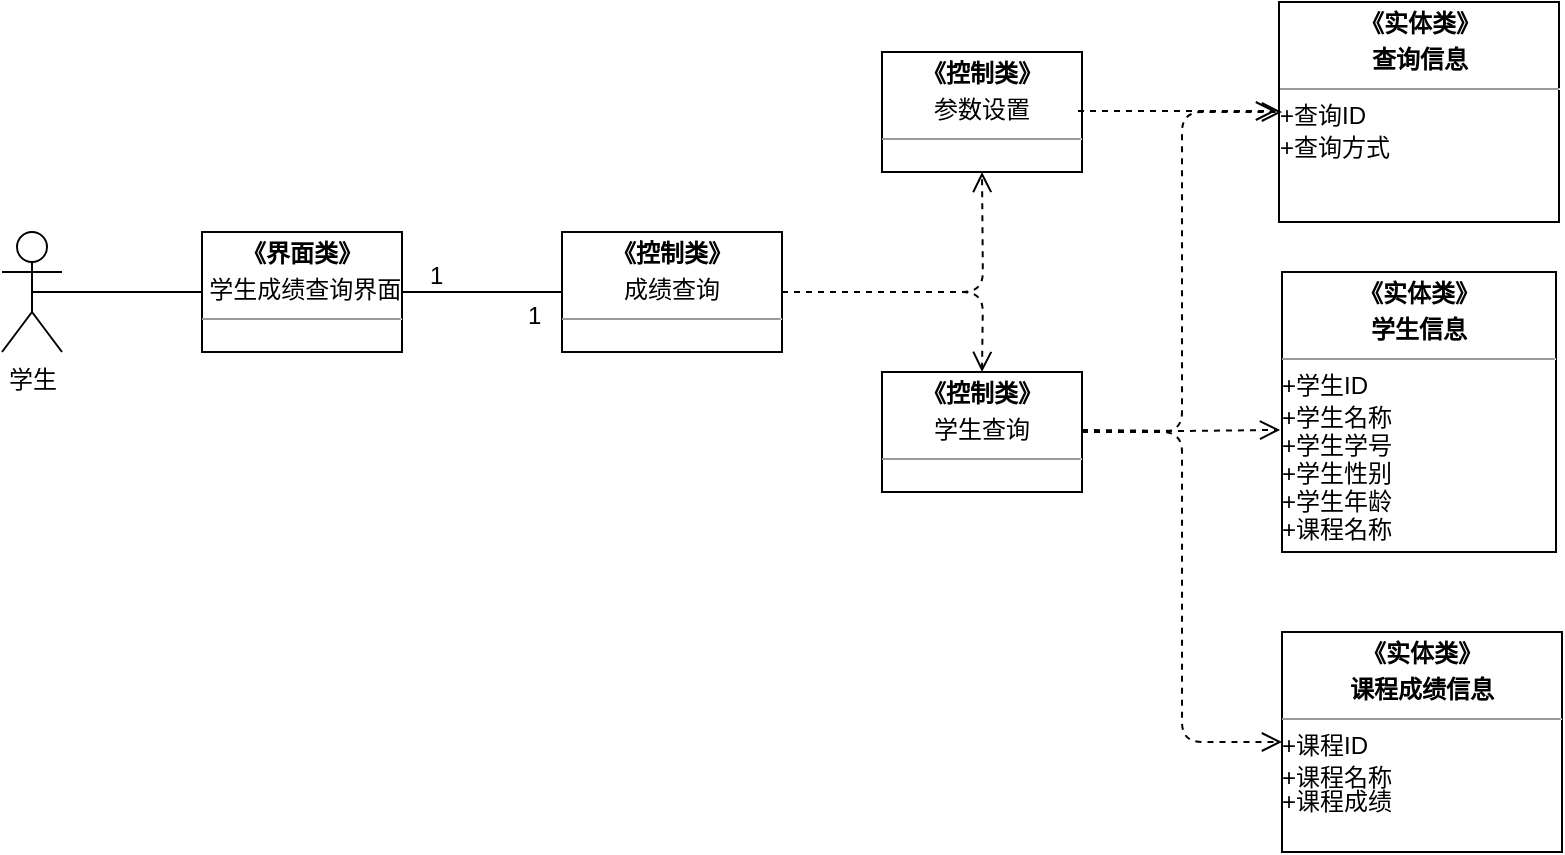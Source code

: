 <mxfile version="10.6.9" type="github"><diagram id="f853YthsLUDElQGWMSZV" name="第 1 页"><mxGraphModel dx="914" dy="567" grid="1" gridSize="10" guides="1" tooltips="1" connect="1" arrows="1" fold="1" page="1" pageScale="1" pageWidth="827" pageHeight="1169" math="0" shadow="0"><root><mxCell id="0"/><mxCell id="1" parent="0"/><mxCell id="13NOCsEax8zZurP0Em62-1" value="学生" style="shape=umlActor;verticalLabelPosition=bottom;labelBackgroundColor=#ffffff;verticalAlign=top;html=1;outlineConnect=0;" vertex="1" parent="1"><mxGeometry x="40" y="240" width="30" height="60" as="geometry"/></mxCell><mxCell id="13NOCsEax8zZurP0Em62-8" value="&lt;p style=&quot;margin: 0px ; margin-top: 4px ; text-align: center&quot;&gt;&lt;b&gt;《界面类》&lt;/b&gt;&lt;/p&gt;&lt;p style=&quot;margin: 0px ; margin-top: 4px ; text-align: center&quot;&gt;&lt;span&gt;&amp;nbsp;学生成绩查询界面&lt;/span&gt;&lt;b&gt;&lt;br&gt;&lt;/b&gt;&lt;/p&gt;&lt;hr size=&quot;1&quot;&gt;&lt;div style=&quot;height: 2px&quot;&gt;&lt;br&gt;&lt;/div&gt;" style="verticalAlign=top;align=left;overflow=fill;fontSize=12;fontFamily=Helvetica;html=1;" vertex="1" parent="1"><mxGeometry x="140" y="240" width="100" height="60" as="geometry"/></mxCell><mxCell id="13NOCsEax8zZurP0Em62-9" value="&lt;p style=&quot;margin: 0px ; margin-top: 4px ; text-align: center&quot;&gt;&lt;b&gt;《控制类》&lt;/b&gt;&lt;/p&gt;&lt;p style=&quot;margin: 0px ; margin-top: 4px ; text-align: center&quot;&gt;&lt;span&gt;成绩查询&lt;/span&gt;&lt;/p&gt;&lt;hr size=&quot;1&quot;&gt;&lt;div style=&quot;height: 2px&quot;&gt;&lt;br&gt;&lt;/div&gt;" style="verticalAlign=top;align=left;overflow=fill;fontSize=12;fontFamily=Helvetica;html=1;" vertex="1" parent="1"><mxGeometry x="320" y="240" width="110" height="60" as="geometry"/></mxCell><mxCell id="13NOCsEax8zZurP0Em62-12" value="&lt;p style=&quot;margin: 0px ; margin-top: 4px ; text-align: center&quot;&gt;&lt;b&gt;《实体类》&lt;/b&gt;&lt;/p&gt;&lt;p style=&quot;margin: 0px ; margin-top: 4px ; text-align: center&quot;&gt;&lt;b&gt;课程成绩信息&lt;/b&gt;&lt;/p&gt;&lt;hr size=&quot;1&quot;&gt;&lt;div style=&quot;height: 2px&quot;&gt;+课程ID&lt;/div&gt;&lt;div style=&quot;height: 2px&quot;&gt;&lt;br&gt;&lt;/div&gt;&lt;div style=&quot;height: 2px&quot;&gt;&lt;br&gt;&lt;/div&gt;&lt;div style=&quot;height: 2px&quot;&gt;&lt;br&gt;&lt;/div&gt;&lt;div style=&quot;height: 2px&quot;&gt;&lt;br&gt;&lt;/div&gt;&lt;div style=&quot;height: 2px&quot;&gt;&lt;br&gt;&lt;/div&gt;&lt;div style=&quot;height: 2px&quot;&gt;&lt;br&gt;&lt;/div&gt;&lt;div style=&quot;height: 2px&quot;&gt;&lt;br&gt;&lt;/div&gt;&lt;div style=&quot;height: 2px&quot;&gt;+课程名称&lt;/div&gt;&lt;div style=&quot;height: 2px&quot;&gt;&lt;br&gt;&lt;/div&gt;&lt;div style=&quot;height: 2px&quot;&gt;&lt;br&gt;&lt;/div&gt;&lt;div style=&quot;height: 2px&quot;&gt;&lt;br&gt;&lt;/div&gt;&lt;div style=&quot;height: 2px&quot;&gt;&lt;br&gt;&lt;/div&gt;&lt;div style=&quot;height: 2px&quot;&gt;&lt;br&gt;&lt;/div&gt;&lt;div style=&quot;height: 2px&quot;&gt;+课程成绩&lt;/div&gt;&lt;div style=&quot;height: 2px&quot;&gt;&lt;br&gt;&lt;/div&gt;&lt;div style=&quot;height: 2px&quot;&gt;&lt;br&gt;&lt;/div&gt;&lt;div style=&quot;height: 2px&quot;&gt;&lt;br&gt;&lt;/div&gt;&lt;div style=&quot;height: 2px&quot;&gt;&lt;br&gt;&lt;/div&gt;&lt;div style=&quot;height: 2px&quot;&gt;&lt;br&gt;&lt;/div&gt;&lt;div style=&quot;height: 2px&quot;&gt;&lt;br&gt;&lt;/div&gt;" style="verticalAlign=top;align=left;overflow=fill;fontSize=12;fontFamily=Helvetica;html=1;" vertex="1" parent="1"><mxGeometry x="680" y="440" width="140" height="110" as="geometry"/></mxCell><mxCell id="13NOCsEax8zZurP0Em62-15" value="&lt;p style=&quot;margin: 0px ; margin-top: 4px ; text-align: center&quot;&gt;&lt;b&gt;《实体类》&lt;/b&gt;&lt;/p&gt;&lt;p style=&quot;margin: 0px ; margin-top: 4px ; text-align: center&quot;&gt;&lt;b&gt;学生信息&lt;/b&gt;&lt;/p&gt;&lt;hr size=&quot;1&quot;&gt;&lt;div style=&quot;height: 2px&quot;&gt;+学生ID&lt;/div&gt;&lt;div style=&quot;height: 2px&quot;&gt;&lt;br&gt;&lt;/div&gt;&lt;div style=&quot;height: 2px&quot;&gt;&lt;br&gt;&lt;/div&gt;&lt;div style=&quot;height: 2px&quot;&gt;&lt;br&gt;&lt;/div&gt;&lt;div style=&quot;height: 2px&quot;&gt;&lt;br&gt;&lt;/div&gt;&lt;div style=&quot;height: 2px&quot;&gt;&lt;br&gt;&lt;/div&gt;&lt;div style=&quot;height: 2px&quot;&gt;&lt;br&gt;&lt;/div&gt;&lt;div style=&quot;height: 2px&quot;&gt;&lt;br&gt;&lt;/div&gt;&lt;div style=&quot;height: 2px&quot;&gt;+学生名称&lt;/div&gt;&lt;div style=&quot;height: 2px&quot;&gt;&lt;br&gt;&lt;/div&gt;&lt;div style=&quot;height: 2px&quot;&gt;&lt;br&gt;&lt;/div&gt;&lt;div style=&quot;height: 2px&quot;&gt;&lt;br&gt;&lt;/div&gt;&lt;div style=&quot;height: 2px&quot;&gt;&lt;br&gt;&lt;/div&gt;&lt;div style=&quot;height: 2px&quot;&gt;&lt;br&gt;&lt;/div&gt;&lt;div style=&quot;height: 2px&quot;&gt;&lt;br&gt;&lt;/div&gt;&lt;div style=&quot;height: 2px&quot;&gt;+学生学号&lt;/div&gt;&lt;div style=&quot;height: 2px&quot;&gt;&lt;br&gt;&lt;/div&gt;&lt;div style=&quot;height: 2px&quot;&gt;&lt;br&gt;&lt;/div&gt;&lt;div style=&quot;height: 2px&quot;&gt;&lt;br&gt;&lt;/div&gt;&lt;div style=&quot;height: 2px&quot;&gt;&lt;br&gt;&lt;/div&gt;&lt;div style=&quot;height: 2px&quot;&gt;&lt;br&gt;&lt;/div&gt;&lt;div style=&quot;height: 2px&quot;&gt;&lt;br&gt;&lt;/div&gt;&lt;div style=&quot;height: 2px&quot;&gt;+学生性别&lt;/div&gt;&lt;div style=&quot;height: 2px&quot;&gt;&lt;br&gt;&lt;/div&gt;&lt;div style=&quot;height: 2px&quot;&gt;&lt;br&gt;&lt;/div&gt;&lt;div style=&quot;height: 2px&quot;&gt;&lt;br&gt;&lt;/div&gt;&lt;div style=&quot;height: 2px&quot;&gt;&lt;br&gt;&lt;/div&gt;&lt;div style=&quot;height: 2px&quot;&gt;&lt;br&gt;&lt;/div&gt;&lt;div style=&quot;height: 2px&quot;&gt;&lt;br&gt;&lt;/div&gt;&lt;div style=&quot;height: 2px&quot;&gt;+学生年龄&lt;/div&gt;&lt;div style=&quot;height: 2px&quot;&gt;&lt;br&gt;&lt;/div&gt;&lt;div style=&quot;height: 2px&quot;&gt;&lt;br&gt;&lt;/div&gt;&lt;div style=&quot;height: 2px&quot;&gt;&lt;br&gt;&lt;/div&gt;&lt;div style=&quot;height: 2px&quot;&gt;&lt;br&gt;&lt;/div&gt;&lt;div style=&quot;height: 2px&quot;&gt;&lt;br&gt;&lt;/div&gt;&lt;div style=&quot;height: 2px&quot;&gt;&lt;br&gt;&lt;/div&gt;&lt;div style=&quot;height: 2px&quot;&gt;+课程名称&lt;/div&gt;&lt;div style=&quot;height: 2px&quot;&gt;&lt;br&gt;&lt;/div&gt;&lt;div style=&quot;height: 2px&quot;&gt;&lt;br&gt;&lt;/div&gt;&lt;div style=&quot;height: 2px&quot;&gt;&lt;br&gt;&lt;/div&gt;&lt;div style=&quot;height: 2px&quot;&gt;&lt;br&gt;&lt;/div&gt;&lt;div style=&quot;height: 2px&quot;&gt;&lt;br&gt;&lt;/div&gt;&lt;div style=&quot;height: 2px&quot;&gt;&lt;br&gt;&lt;/div&gt;&lt;div style=&quot;height: 2px&quot;&gt;&lt;br&gt;&lt;/div&gt;" style="verticalAlign=top;align=left;overflow=fill;fontSize=12;fontFamily=Helvetica;html=1;" vertex="1" parent="1"><mxGeometry x="680" y="260" width="137" height="140" as="geometry"/></mxCell><mxCell id="13NOCsEax8zZurP0Em62-17" value="" style="endArrow=none;html=1;entryX=0;entryY=0.5;entryDx=0;entryDy=0;exitX=0.5;exitY=0.5;exitDx=0;exitDy=0;exitPerimeter=0;" edge="1" parent="1" source="13NOCsEax8zZurP0Em62-1" target="13NOCsEax8zZurP0Em62-8"><mxGeometry width="50" height="50" relative="1" as="geometry"><mxPoint x="70" y="420" as="sourcePoint"/><mxPoint x="120" y="370" as="targetPoint"/></mxGeometry></mxCell><mxCell id="13NOCsEax8zZurP0Em62-18" value="" style="endArrow=none;html=1;entryX=1;entryY=0.5;entryDx=0;entryDy=0;exitX=0;exitY=0.5;exitDx=0;exitDy=0;" edge="1" parent="1" source="13NOCsEax8zZurP0Em62-9" target="13NOCsEax8zZurP0Em62-8"><mxGeometry width="50" height="50" relative="1" as="geometry"><mxPoint x="65" y="270" as="sourcePoint"/><mxPoint x="150" y="280" as="targetPoint"/></mxGeometry></mxCell><mxCell id="13NOCsEax8zZurP0Em62-20" value="" style="html=1;verticalAlign=bottom;endArrow=open;dashed=1;endSize=8;exitX=1;exitY=0.5;exitDx=0;exitDy=0;entryX=0.5;entryY=1;entryDx=0;entryDy=0;edgeStyle=orthogonalEdgeStyle;" edge="1" parent="1" source="13NOCsEax8zZurP0Em62-9"><mxGeometry x="1" y="-54" relative="1" as="geometry"><mxPoint x="120" y="410" as="sourcePoint"/><mxPoint x="530" y="210" as="targetPoint"/><mxPoint x="-20" y="4" as="offset"/></mxGeometry></mxCell><mxCell id="13NOCsEax8zZurP0Em62-21" value="" style="html=1;verticalAlign=bottom;endArrow=open;dashed=1;endSize=8;entryX=0.5;entryY=0;entryDx=0;entryDy=0;edgeStyle=orthogonalEdgeStyle;" edge="1" parent="1" source="13NOCsEax8zZurP0Em62-9"><mxGeometry x="1" y="-54" relative="1" as="geometry"><mxPoint x="130" y="420" as="sourcePoint"/><mxPoint x="530" y="310" as="targetPoint"/><mxPoint x="-20" y="4" as="offset"/></mxGeometry></mxCell><mxCell id="13NOCsEax8zZurP0Em62-22" value="" style="html=1;verticalAlign=bottom;endArrow=open;dashed=1;endSize=8;entryX=-0.007;entryY=0.564;entryDx=0;entryDy=0;edgeStyle=orthogonalEdgeStyle;entryPerimeter=0;" edge="1" parent="1" target="13NOCsEax8zZurP0Em62-15"><mxGeometry x="1" y="-54" relative="1" as="geometry"><mxPoint x="580" y="339" as="sourcePoint"/><mxPoint x="460" y="370" as="targetPoint"/><mxPoint x="-20" y="4" as="offset"/></mxGeometry></mxCell><mxCell id="13NOCsEax8zZurP0Em62-32" value="&lt;p style=&quot;margin: 0px ; margin-top: 4px ; text-align: center&quot;&gt;&lt;b&gt;《控制类》&lt;/b&gt;&lt;/p&gt;&lt;p style=&quot;margin: 0px ; margin-top: 4px ; text-align: center&quot;&gt;&lt;span&gt;参数设置&lt;/span&gt;&lt;/p&gt;&lt;hr size=&quot;1&quot;&gt;&lt;div style=&quot;height: 2px&quot;&gt;&lt;br&gt;&lt;/div&gt;" style="verticalAlign=top;align=left;overflow=fill;fontSize=12;fontFamily=Helvetica;html=1;" vertex="1" parent="1"><mxGeometry x="480" y="150" width="100" height="60" as="geometry"/></mxCell><mxCell id="13NOCsEax8zZurP0Em62-33" value="&lt;p style=&quot;margin: 0px ; margin-top: 4px ; text-align: center&quot;&gt;&lt;b&gt;《控制类》&lt;/b&gt;&lt;/p&gt;&lt;p style=&quot;margin: 0px ; margin-top: 4px ; text-align: center&quot;&gt;&lt;span&gt;学生查询&lt;/span&gt;&lt;/p&gt;&lt;hr size=&quot;1&quot;&gt;&lt;div style=&quot;height: 2px&quot;&gt;&lt;br&gt;&lt;/div&gt;" style="verticalAlign=top;align=left;overflow=fill;fontSize=12;fontFamily=Helvetica;html=1;" vertex="1" parent="1"><mxGeometry x="480" y="310" width="100" height="60" as="geometry"/></mxCell><mxCell id="13NOCsEax8zZurP0Em62-34" value="&lt;p style=&quot;margin: 0px ; margin-top: 4px ; text-align: center&quot;&gt;&lt;b&gt;《实体类》&lt;/b&gt;&lt;/p&gt;&lt;p style=&quot;margin: 0px ; margin-top: 4px ; text-align: center&quot;&gt;&lt;b&gt;查询信息&lt;/b&gt;&lt;/p&gt;&lt;hr size=&quot;1&quot;&gt;&lt;div style=&quot;height: 2px&quot;&gt;+查询ID&lt;/div&gt;&lt;div style=&quot;height: 2px&quot;&gt;&lt;br&gt;&lt;/div&gt;&lt;div style=&quot;height: 2px&quot;&gt;&lt;br&gt;&lt;/div&gt;&lt;div style=&quot;height: 2px&quot;&gt;&lt;br&gt;&lt;/div&gt;&lt;div style=&quot;height: 2px&quot;&gt;&lt;br&gt;&lt;/div&gt;&lt;div style=&quot;height: 2px&quot;&gt;&lt;br&gt;&lt;/div&gt;&lt;div style=&quot;height: 2px&quot;&gt;&lt;br&gt;&lt;/div&gt;&lt;div style=&quot;height: 2px&quot;&gt;&lt;br&gt;&lt;/div&gt;&lt;div style=&quot;height: 2px&quot;&gt;+查询方式&lt;/div&gt;&lt;div style=&quot;height: 2px&quot;&gt;&lt;br&gt;&lt;/div&gt;&lt;div style=&quot;height: 2px&quot;&gt;&lt;br&gt;&lt;/div&gt;&lt;div style=&quot;height: 2px&quot;&gt;&lt;br&gt;&lt;/div&gt;&lt;div style=&quot;height: 2px&quot;&gt;&lt;br&gt;&lt;/div&gt;&lt;div style=&quot;height: 2px&quot;&gt;&lt;br&gt;&lt;/div&gt;&lt;div style=&quot;height: 2px&quot;&gt;&lt;br&gt;&lt;/div&gt;&lt;div style=&quot;height: 2px&quot;&gt;&lt;br&gt;&lt;/div&gt;&lt;div style=&quot;height: 2px&quot;&gt;&lt;br&gt;&lt;/div&gt;&lt;div style=&quot;height: 2px&quot;&gt;&lt;br&gt;&lt;/div&gt;&lt;div style=&quot;height: 2px&quot;&gt;&lt;br&gt;&lt;/div&gt;&lt;div style=&quot;height: 2px&quot;&gt;&lt;br&gt;&lt;/div&gt;" style="verticalAlign=top;align=left;overflow=fill;fontSize=12;fontFamily=Helvetica;html=1;" vertex="1" parent="1"><mxGeometry x="678.5" y="125" width="140" height="110" as="geometry"/></mxCell><mxCell id="13NOCsEax8zZurP0Em62-35" value="" style="html=1;verticalAlign=bottom;endArrow=open;dashed=1;endSize=8;entryX=-0.007;entryY=0.564;entryDx=0;entryDy=0;edgeStyle=orthogonalEdgeStyle;entryPerimeter=0;" edge="1" parent="1"><mxGeometry x="1" y="-54" relative="1" as="geometry"><mxPoint x="578" y="179.5" as="sourcePoint"/><mxPoint x="677" y="179.5" as="targetPoint"/><mxPoint x="-20" y="4" as="offset"/></mxGeometry></mxCell><mxCell id="13NOCsEax8zZurP0Em62-36" value="" style="html=1;verticalAlign=bottom;endArrow=open;dashed=1;endSize=8;edgeStyle=orthogonalEdgeStyle;exitX=1;exitY=0.5;exitDx=0;exitDy=0;" edge="1" parent="1" source="13NOCsEax8zZurP0Em62-33"><mxGeometry x="1" y="-54" relative="1" as="geometry"><mxPoint x="600" y="359" as="sourcePoint"/><mxPoint x="680" y="180" as="targetPoint"/><mxPoint x="-20" y="4" as="offset"/><Array as="points"><mxPoint x="630" y="340"/><mxPoint x="630" y="180"/></Array></mxGeometry></mxCell><mxCell id="13NOCsEax8zZurP0Em62-37" value="" style="html=1;verticalAlign=bottom;endArrow=open;dashed=1;endSize=8;entryX=0;entryY=0.5;entryDx=0;entryDy=0;edgeStyle=orthogonalEdgeStyle;exitX=1;exitY=0.5;exitDx=0;exitDy=0;" edge="1" parent="1" source="13NOCsEax8zZurP0Em62-33" target="13NOCsEax8zZurP0Em62-12"><mxGeometry x="1" y="-54" relative="1" as="geometry"><mxPoint x="610" y="369" as="sourcePoint"/><mxPoint x="709" y="369" as="targetPoint"/><mxPoint x="-20" y="4" as="offset"/></mxGeometry></mxCell><mxCell id="13NOCsEax8zZurP0Em62-38" value="1" style="text;html=1;resizable=0;points=[];autosize=1;align=left;verticalAlign=top;spacingTop=-4;" vertex="1" parent="1"><mxGeometry x="252" y="252" width="20" height="20" as="geometry"/></mxCell><mxCell id="13NOCsEax8zZurP0Em62-39" value="1" style="text;html=1;resizable=0;points=[];autosize=1;align=left;verticalAlign=top;spacingTop=-4;" vertex="1" parent="1"><mxGeometry x="301" y="272" width="20" height="20" as="geometry"/></mxCell></root></mxGraphModel></diagram></mxfile>
